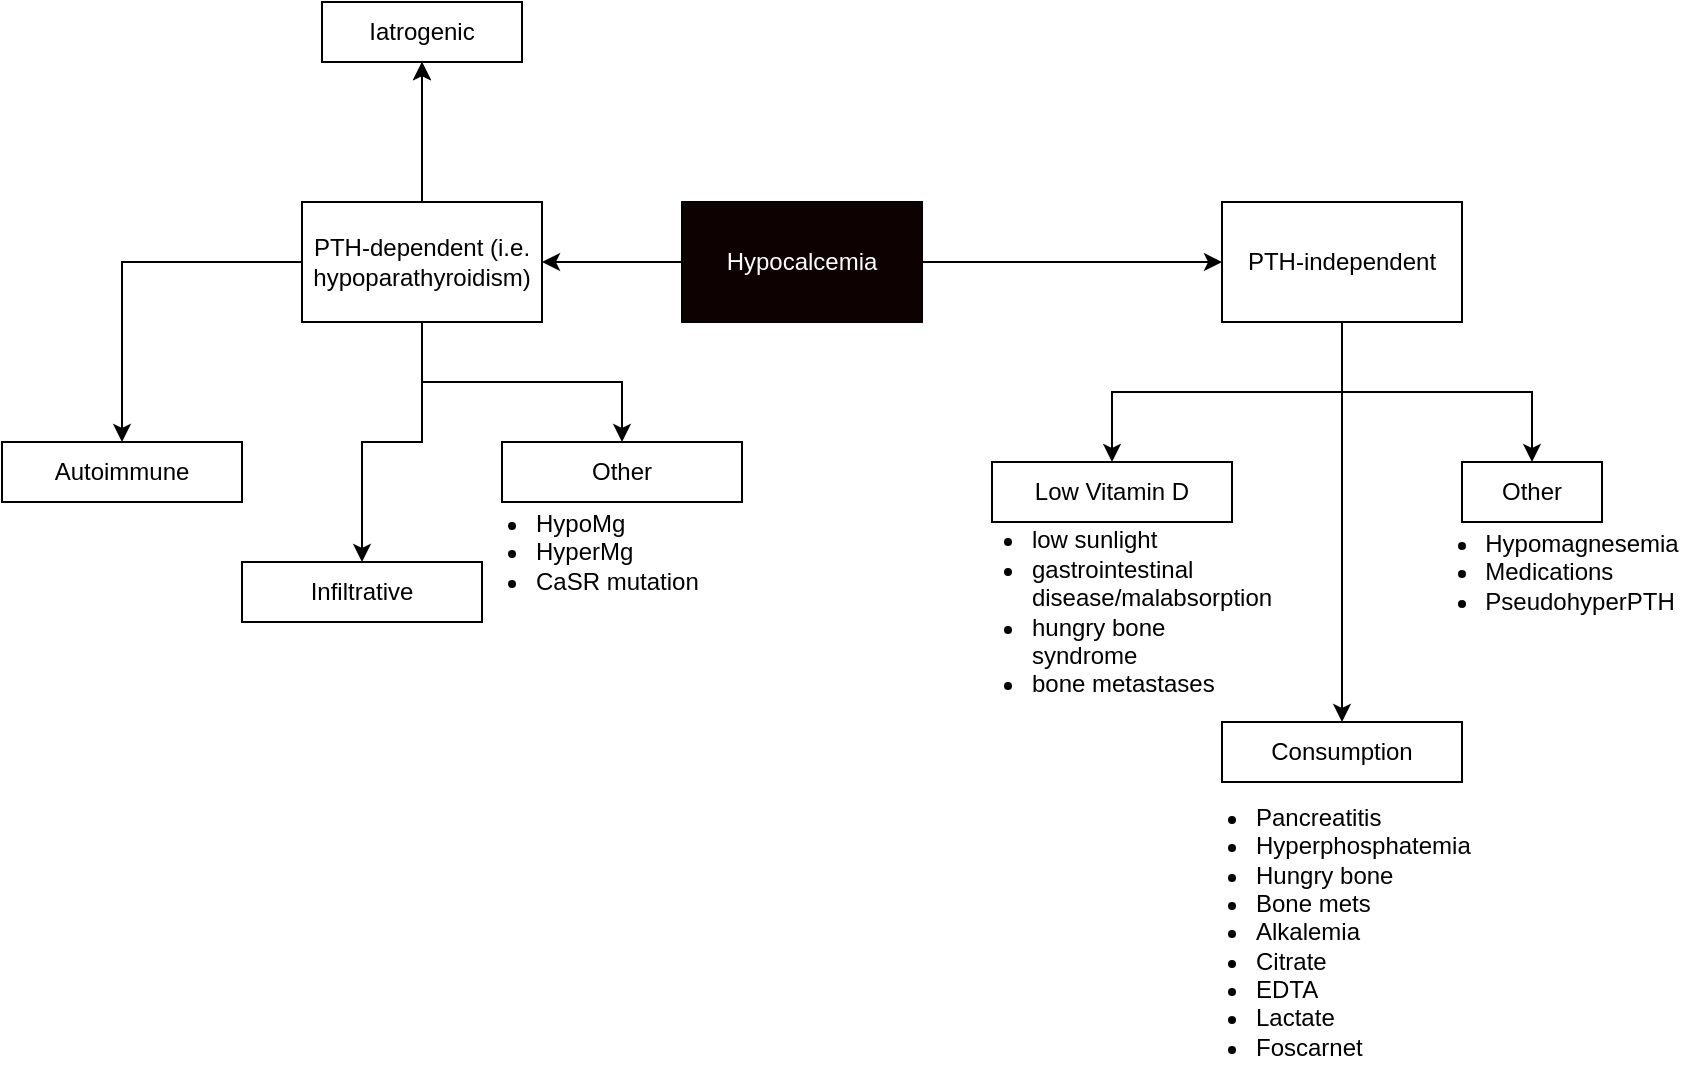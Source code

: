 <mxfile version="20.7.4" type="device"><diagram id="fNlo50Wse2TlYBSafHSo" name="Page-1"><mxGraphModel dx="1195" dy="712" grid="1" gridSize="10" guides="1" tooltips="1" connect="1" arrows="1" fold="1" page="1" pageScale="1" pageWidth="850" pageHeight="1100" math="0" shadow="0"><root><mxCell id="0"/><mxCell id="1" parent="0"/><mxCell id="sKhbvOxABiKLDAkZ3aEk-5" value="" style="edgeStyle=orthogonalEdgeStyle;rounded=0;orthogonalLoop=1;jettySize=auto;html=1;" parent="1" source="sKhbvOxABiKLDAkZ3aEk-1" target="sKhbvOxABiKLDAkZ3aEk-4" edge="1"><mxGeometry relative="1" as="geometry"/></mxCell><mxCell id="sKhbvOxABiKLDAkZ3aEk-7" value="" style="edgeStyle=orthogonalEdgeStyle;rounded=0;orthogonalLoop=1;jettySize=auto;html=1;" parent="1" source="sKhbvOxABiKLDAkZ3aEk-1" target="sKhbvOxABiKLDAkZ3aEk-6" edge="1"><mxGeometry relative="1" as="geometry"/></mxCell><mxCell id="sKhbvOxABiKLDAkZ3aEk-1" value="Hypocalcemia" style="rounded=0;whiteSpace=wrap;html=1;labelBackgroundColor=none;fillColor=#0e0101;fontColor=#FFFFFF;" parent="1" vertex="1"><mxGeometry x="360" y="400" width="120" height="60" as="geometry"/></mxCell><mxCell id="sKhbvOxABiKLDAkZ3aEk-20" value="" style="edgeStyle=orthogonalEdgeStyle;rounded=0;orthogonalLoop=1;jettySize=auto;html=1;" parent="1" source="sKhbvOxABiKLDAkZ3aEk-4" target="sKhbvOxABiKLDAkZ3aEk-19" edge="1"><mxGeometry relative="1" as="geometry"/></mxCell><mxCell id="sKhbvOxABiKLDAkZ3aEk-22" value="" style="edgeStyle=orthogonalEdgeStyle;rounded=0;orthogonalLoop=1;jettySize=auto;html=1;" parent="1" source="sKhbvOxABiKLDAkZ3aEk-4" target="sKhbvOxABiKLDAkZ3aEk-21" edge="1"><mxGeometry relative="1" as="geometry"/></mxCell><mxCell id="sKhbvOxABiKLDAkZ3aEk-24" value="" style="edgeStyle=orthogonalEdgeStyle;rounded=0;orthogonalLoop=1;jettySize=auto;html=1;" parent="1" source="sKhbvOxABiKLDAkZ3aEk-4" target="sKhbvOxABiKLDAkZ3aEk-23" edge="1"><mxGeometry relative="1" as="geometry"/></mxCell><mxCell id="sKhbvOxABiKLDAkZ3aEk-25" value="" style="edgeStyle=orthogonalEdgeStyle;rounded=0;orthogonalLoop=1;jettySize=auto;html=1;" parent="1" source="sKhbvOxABiKLDAkZ3aEk-4" target="sKhbvOxABiKLDAkZ3aEk-21" edge="1"><mxGeometry relative="1" as="geometry"/></mxCell><mxCell id="sKhbvOxABiKLDAkZ3aEk-28" value="" style="edgeStyle=orthogonalEdgeStyle;rounded=0;orthogonalLoop=1;jettySize=auto;html=1;" parent="1" source="sKhbvOxABiKLDAkZ3aEk-4" target="sKhbvOxABiKLDAkZ3aEk-27" edge="1"><mxGeometry relative="1" as="geometry"/></mxCell><mxCell id="sKhbvOxABiKLDAkZ3aEk-4" value="PTH-dependent (i.e. hypoparathyroidism)" style="rounded=0;whiteSpace=wrap;html=1;" parent="1" vertex="1"><mxGeometry x="170" y="400" width="120" height="60" as="geometry"/></mxCell><mxCell id="sKhbvOxABiKLDAkZ3aEk-12" value="" style="edgeStyle=orthogonalEdgeStyle;rounded=0;orthogonalLoop=1;jettySize=auto;html=1;" parent="1" source="sKhbvOxABiKLDAkZ3aEk-6" target="sKhbvOxABiKLDAkZ3aEk-11" edge="1"><mxGeometry relative="1" as="geometry"/></mxCell><mxCell id="sKhbvOxABiKLDAkZ3aEk-14" value="" style="edgeStyle=orthogonalEdgeStyle;rounded=0;orthogonalLoop=1;jettySize=auto;html=1;" parent="1" source="sKhbvOxABiKLDAkZ3aEk-6" target="sKhbvOxABiKLDAkZ3aEk-13" edge="1"><mxGeometry relative="1" as="geometry"/></mxCell><mxCell id="sKhbvOxABiKLDAkZ3aEk-16" value="" style="edgeStyle=orthogonalEdgeStyle;rounded=0;orthogonalLoop=1;jettySize=auto;html=1;" parent="1" source="sKhbvOxABiKLDAkZ3aEk-6" target="sKhbvOxABiKLDAkZ3aEk-15" edge="1"><mxGeometry relative="1" as="geometry"/></mxCell><mxCell id="sKhbvOxABiKLDAkZ3aEk-6" value="PTH-independent" style="rounded=0;whiteSpace=wrap;html=1;" parent="1" vertex="1"><mxGeometry x="630" y="400" width="120" height="60" as="geometry"/></mxCell><mxCell id="sKhbvOxABiKLDAkZ3aEk-19" value="Autoimmune" style="whiteSpace=wrap;html=1;rounded=0;" parent="1" vertex="1"><mxGeometry x="20" y="520" width="120" height="30" as="geometry"/></mxCell><mxCell id="sKhbvOxABiKLDAkZ3aEk-21" value="Iatrogenic" style="whiteSpace=wrap;html=1;rounded=0;" parent="1" vertex="1"><mxGeometry x="180" y="300" width="100" height="30" as="geometry"/></mxCell><mxCell id="sKhbvOxABiKLDAkZ3aEk-23" value="Infiltrative" style="whiteSpace=wrap;html=1;rounded=0;" parent="1" vertex="1"><mxGeometry x="140" y="580" width="120" height="30" as="geometry"/></mxCell><mxCell id="WQdWxJkiAqVmiBp4L8dB-3" value="" style="group" vertex="1" connectable="0" parent="1"><mxGeometry x="750" y="530" width="70" height="70" as="geometry"/></mxCell><mxCell id="sKhbvOxABiKLDAkZ3aEk-15" value="&lt;div style=&quot;&quot;&gt;&lt;span style=&quot;background-color: initial;&quot;&gt;Other&lt;/span&gt;&lt;/div&gt;" style="rounded=0;whiteSpace=wrap;html=1;align=center;autosize=1;fixedWidth=0;" parent="WQdWxJkiAqVmiBp4L8dB-3" vertex="1"><mxGeometry width="70" height="30" as="geometry"/></mxCell><mxCell id="WQdWxJkiAqVmiBp4L8dB-2" value="&lt;ul style=&quot;border-color: var(--border-color); text-align: left;&quot;&gt;&lt;li style=&quot;border-color: var(--border-color);&quot;&gt;Hypomagnesemia&lt;/li&gt;&lt;li style=&quot;border-color: var(--border-color);&quot;&gt;Medications&lt;/li&gt;&lt;li style=&quot;border-color: var(--border-color);&quot;&gt;PseudohyperPTH&lt;/li&gt;&lt;/ul&gt;" style="text;html=1;strokeColor=none;fillColor=none;align=center;verticalAlign=middle;whiteSpace=wrap;rounded=0;" vertex="1" parent="WQdWxJkiAqVmiBp4L8dB-3"><mxGeometry x="10" y="40" width="60" height="30" as="geometry"/></mxCell><mxCell id="WQdWxJkiAqVmiBp4L8dB-4" value="" style="group" vertex="1" connectable="0" parent="1"><mxGeometry x="500" y="530" width="150" height="90" as="geometry"/></mxCell><mxCell id="sKhbvOxABiKLDAkZ3aEk-11" value="Low Vitamin D" style="rounded=0;whiteSpace=wrap;html=1;" parent="WQdWxJkiAqVmiBp4L8dB-4" vertex="1"><mxGeometry x="15" width="120" height="30" as="geometry"/></mxCell><mxCell id="sKhbvOxABiKLDAkZ3aEk-18" value="&lt;ul&gt;&lt;li style=&quot;text-align: left;&quot;&gt;low sunlight&lt;/li&gt;&lt;li style=&quot;text-align: left;&quot;&gt;gastrointestinal disease/malabsorption&lt;/li&gt;&lt;li style=&quot;text-align: left;&quot;&gt;hungry bone syndrome&lt;/li&gt;&lt;li style=&quot;text-align: left;&quot;&gt;bone metastases&lt;/li&gt;&lt;/ul&gt;" style="text;html=1;strokeColor=none;fillColor=none;align=center;verticalAlign=middle;whiteSpace=wrap;rounded=0;" parent="WQdWxJkiAqVmiBp4L8dB-4" vertex="1"><mxGeometry y="60" width="150" height="30" as="geometry"/></mxCell><mxCell id="WQdWxJkiAqVmiBp4L8dB-6" value="" style="group" vertex="1" connectable="0" parent="1"><mxGeometry x="605" y="660" width="170" height="120" as="geometry"/></mxCell><mxCell id="sKhbvOxABiKLDAkZ3aEk-13" value="Consumption" style="rounded=0;whiteSpace=wrap;html=1;" parent="WQdWxJkiAqVmiBp4L8dB-6" vertex="1"><mxGeometry x="25" width="120" height="30" as="geometry"/></mxCell><mxCell id="WQdWxJkiAqVmiBp4L8dB-5" value="&lt;ul&gt;&lt;li&gt;Pancreatitis&lt;/li&gt;&lt;li&gt;Hyperphosphatemia&lt;/li&gt;&lt;li&gt;Hungry bone&lt;/li&gt;&lt;li&gt;Bone mets&lt;/li&gt;&lt;li&gt;Alkalemia&lt;/li&gt;&lt;li&gt;Citrate&lt;/li&gt;&lt;li&gt;EDTA&lt;/li&gt;&lt;li&gt;Lactate&lt;/li&gt;&lt;li&gt;Foscarnet&lt;/li&gt;&lt;/ul&gt;" style="text;html=1;strokeColor=none;fillColor=none;align=left;verticalAlign=middle;whiteSpace=wrap;rounded=0;" vertex="1" parent="WQdWxJkiAqVmiBp4L8dB-6"><mxGeometry y="90" width="170" height="30" as="geometry"/></mxCell><mxCell id="WQdWxJkiAqVmiBp4L8dB-7" style="edgeStyle=orthogonalEdgeStyle;rounded=0;orthogonalLoop=1;jettySize=auto;html=1;exitX=0.5;exitY=1;exitDx=0;exitDy=0;" edge="1" parent="1" source="sKhbvOxABiKLDAkZ3aEk-23" target="sKhbvOxABiKLDAkZ3aEk-23"><mxGeometry relative="1" as="geometry"/></mxCell><mxCell id="WQdWxJkiAqVmiBp4L8dB-11" value="" style="group" vertex="1" connectable="0" parent="1"><mxGeometry x="245" y="520" width="170" height="70" as="geometry"/></mxCell><mxCell id="sKhbvOxABiKLDAkZ3aEk-27" value="Other" style="whiteSpace=wrap;html=1;rounded=0;" parent="WQdWxJkiAqVmiBp4L8dB-11" vertex="1"><mxGeometry x="25" width="120" height="30" as="geometry"/></mxCell><mxCell id="WQdWxJkiAqVmiBp4L8dB-10" value="&lt;ul&gt;&lt;li&gt;HypoMg&lt;/li&gt;&lt;li&gt;HyperMg&lt;/li&gt;&lt;li&gt;CaSR mutation&lt;/li&gt;&lt;/ul&gt;" style="text;html=1;strokeColor=none;fillColor=none;align=left;verticalAlign=middle;whiteSpace=wrap;rounded=0;" vertex="1" parent="WQdWxJkiAqVmiBp4L8dB-11"><mxGeometry y="40" width="170" height="30" as="geometry"/></mxCell></root></mxGraphModel></diagram></mxfile>